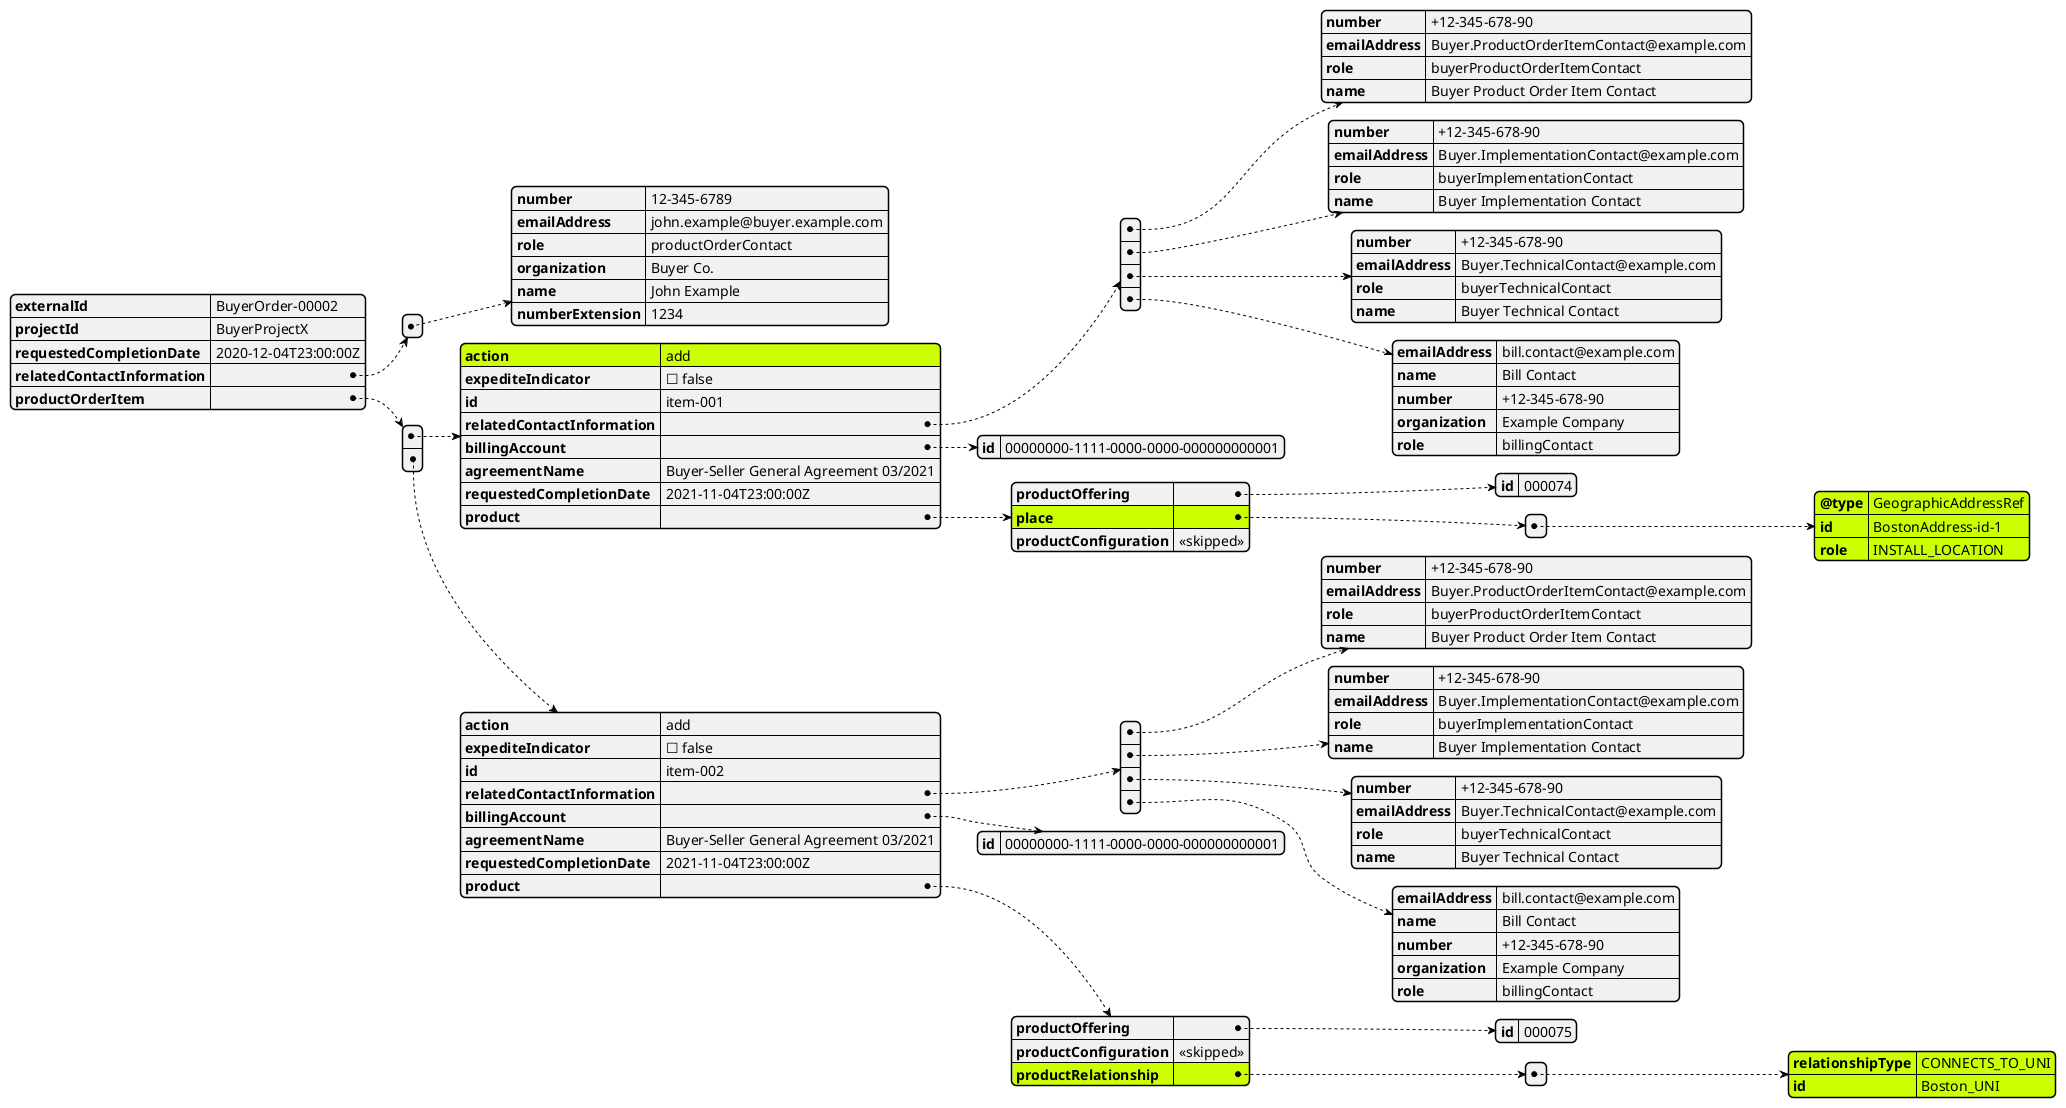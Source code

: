 @startjson
#highlight "productOrderItem" / "0"/ "action"
#highlight "productOrderItem" / "0"/ "product" / "id"
#highlight "productOrderItem" / "0"/ "product" / "place"
#highlight "productOrderItem" / "1"/ "product" /"productRelationship"
#highlight "productOrderItem" / "0"/ "product" /"place"/"0"/ "@type"
#highlight "productOrderItem" / "0"/ "product" /"place"/"0"/ "id"
#highlight "productOrderItem" / "0"/ "product" /"place"/"0"/ "role"
#highlight "productOrderItem" / "1"/ "product" /"productRelationship" / "0" / "relationshipType"
#highlight "productOrderItem" / "1"/ "product" /"productRelationship" / "0" / "id"

{
  "externalId": "BuyerOrder-00002",
  "projectId": "BuyerProjectX",
  "requestedCompletionDate": "2020-12-04T23:00:00Z",
  "relatedContactInformation": [
    {
      "number": "12-345-6789",
      "emailAddress": "john.example@buyer.example.com",
      "role": "productOrderContact",
      "organization": "Buyer Co.",
      "name": "John Example",
      "numberExtension": "1234"
    }
  ],
  "productOrderItem": [
        {
      "action": "add",
      "expediteIndicator": false,
      "id": "item-001",
      "relatedContactInformation": [
        {
          "number": "+12-345-678-90",
          "emailAddress": "Buyer.ProductOrderItemContact@example.com",
          "role": "buyerProductOrderItemContact",
          "name": "Buyer Product Order Item Contact"
        },
        {
          "number": "+12-345-678-90",
          "emailAddress": "Buyer.ImplementationContact@example.com",
          "role": "buyerImplementationContact",
          "name": "Buyer Implementation Contact"
        },
        {
          "number": "+12-345-678-90",
          "emailAddress": "Buyer.TechnicalContact@example.com",
          "role": "buyerTechnicalContact",
          "name": "Buyer Technical Contact "
        },
        {
          "emailAddress": "bill.contact@example.com",
          "name": "Bill Contact",
          "number": "+12-345-678-90",
          "organization": "Example Company",
          "role": "billingContact"
        }
      ],
      "billingAccount": {
        "id": "00000000-1111-0000-0000-000000000001"
      },
      "agreementName": "Buyer-Seller General Agreement 03/2021",
      "requestedCompletionDate": "2021-11-04T23:00:00Z",
      "product": {
        "productOffering": {
          "id": "000074"
        },
        "place": [
          {
            "@type": "GeographicAddressRef",
            "id": "BostonAddress-id-1",
            "role": "INSTALL_LOCATION"
          }
        ],
        "productConfiguration": "<<skipped>>"
      }
    },
    {
      "action": "add",
      "expediteIndicator": false,
      "id": "item-002",
      "relatedContactInformation": [
        {
          "number": "+12-345-678-90",
          "emailAddress": "Buyer.ProductOrderItemContact@example.com",
          "role": "buyerProductOrderItemContact",
          "name": "Buyer Product Order Item Contact"
        },
        {
          "number": "+12-345-678-90",
          "emailAddress": "Buyer.ImplementationContact@example.com",
          "role": "buyerImplementationContact",
          "name": "Buyer Implementation Contact"
        },
        {
          "number": "+12-345-678-90",
          "emailAddress": "Buyer.TechnicalContact@example.com",
          "role": "buyerTechnicalContact",
          "name": "Buyer Technical Contact "
        },
        {
          "emailAddress": "bill.contact@example.com",
          "name": "Bill Contact",
          "number": "+12-345-678-90",
          "organization": "Example Company",
          "role": "billingContact"
        }
      ],
      "billingAccount": {
        "id": "00000000-1111-0000-0000-000000000001"
      },
      "agreementName": "Buyer-Seller General Agreement 03/2021",
      "requestedCompletionDate": "2021-11-04T23:00:00Z",
      "product": {
        "productOffering": {
          "id": "000075"
        },
        "productConfiguration": "<<skipped>>",
        "productRelationship": [
          {
            "relationshipType": "CONNECTS_TO_UNI",
            "id": "Boston_UNI"
          }
        ]
    }
  }
]
}
@endjson